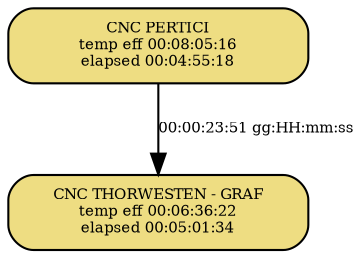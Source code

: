 digraph G {
  size="6"; 
E0 [shape=box, style="filled, rounded", width=2, fontsize=7, fillcolor="lightgoldenrod", label="CNC PERTICI\n temp eff 00:08:05:16 \n elapsed 00:04:55:18 \n"];
E2 [shape=box, style="filled, rounded", width=2, fontsize=7, fillcolor="lightgoldenrod", label="CNC THORWESTEN - GRAF\n temp eff 00:06:36:22 \n elapsed 00:05:01:34 \n"];
E0 -> E2 [fontsize=7, label="00:00:23:51 gg:HH:mm:ss"];
}
